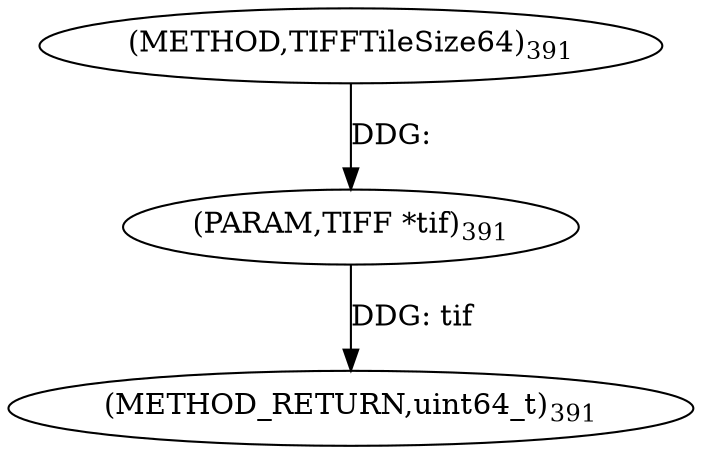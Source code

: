 digraph "TIFFTileSize64" {  
"8619" [label = <(METHOD,TIFFTileSize64)<SUB>391</SUB>> ]
"8621" [label = <(METHOD_RETURN,uint64_t)<SUB>391</SUB>> ]
"8620" [label = <(PARAM,TIFF *tif)<SUB>391</SUB>> ]
  "8620" -> "8621"  [ label = "DDG: tif"] 
  "8619" -> "8620"  [ label = "DDG: "] 
}
